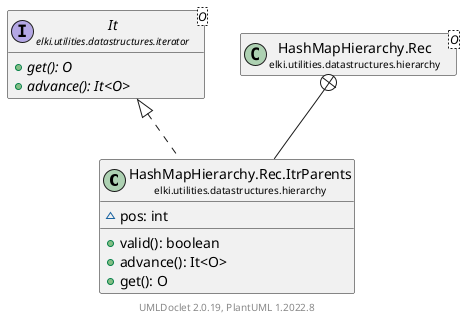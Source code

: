 @startuml
    remove .*\.(Instance|Par|Parameterizer|Factory)$
    set namespaceSeparator none
    hide empty fields
    hide empty methods

    class "<size:14>HashMapHierarchy.Rec.ItrParents\n<size:10>elki.utilities.datastructures.hierarchy" as elki.utilities.datastructures.hierarchy.HashMapHierarchy.Rec.ItrParents [[HashMapHierarchy.Rec.ItrParents.html]] {
        ~pos: int
        +valid(): boolean
        +advance(): It<O>
        +get(): O
    }

    interface "<size:14>It\n<size:10>elki.utilities.datastructures.iterator" as elki.utilities.datastructures.iterator.It<O> [[../iterator/It.html]] {
        {abstract} +get(): O
        {abstract} +advance(): It<O>
    }
    class "<size:14>HashMapHierarchy.Rec\n<size:10>elki.utilities.datastructures.hierarchy" as elki.utilities.datastructures.hierarchy.HashMapHierarchy.Rec<O>

    elki.utilities.datastructures.iterator.It <|.. elki.utilities.datastructures.hierarchy.HashMapHierarchy.Rec.ItrParents
    elki.utilities.datastructures.hierarchy.HashMapHierarchy.Rec +-- elki.utilities.datastructures.hierarchy.HashMapHierarchy.Rec.ItrParents

    center footer UMLDoclet 2.0.19, PlantUML 1.2022.8
@enduml
